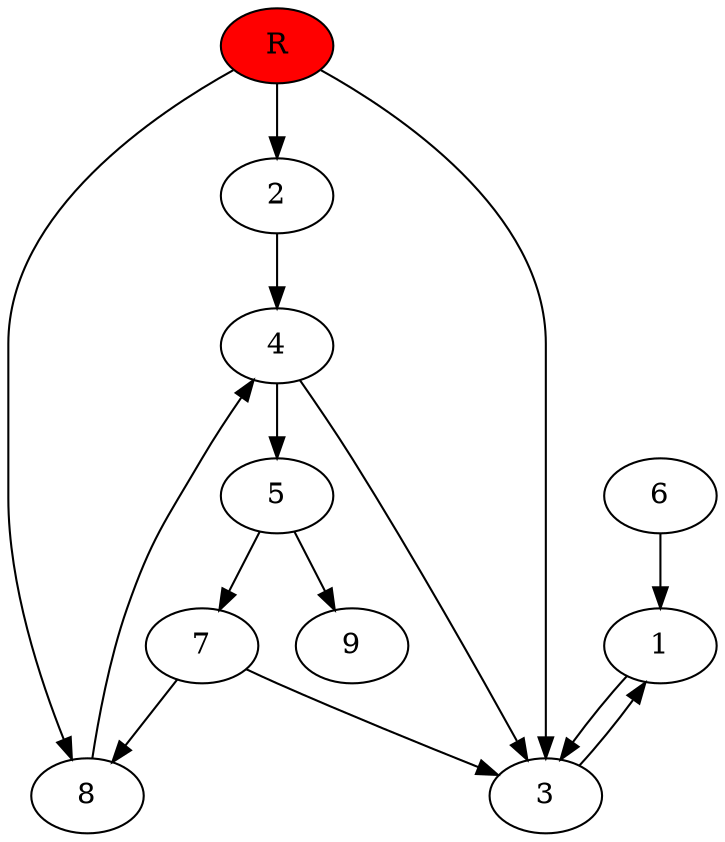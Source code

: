 digraph prb8368 {
	1
	2
	3
	4
	5
	6
	7
	8
	R [fillcolor="#ff0000" style=filled]
	1 -> 3
	2 -> 4
	3 -> 1
	4 -> 3
	4 -> 5
	5 -> 7
	5 -> 9
	6 -> 1
	7 -> 3
	7 -> 8
	8 -> 4
	R -> 2
	R -> 3
	R -> 8
}
